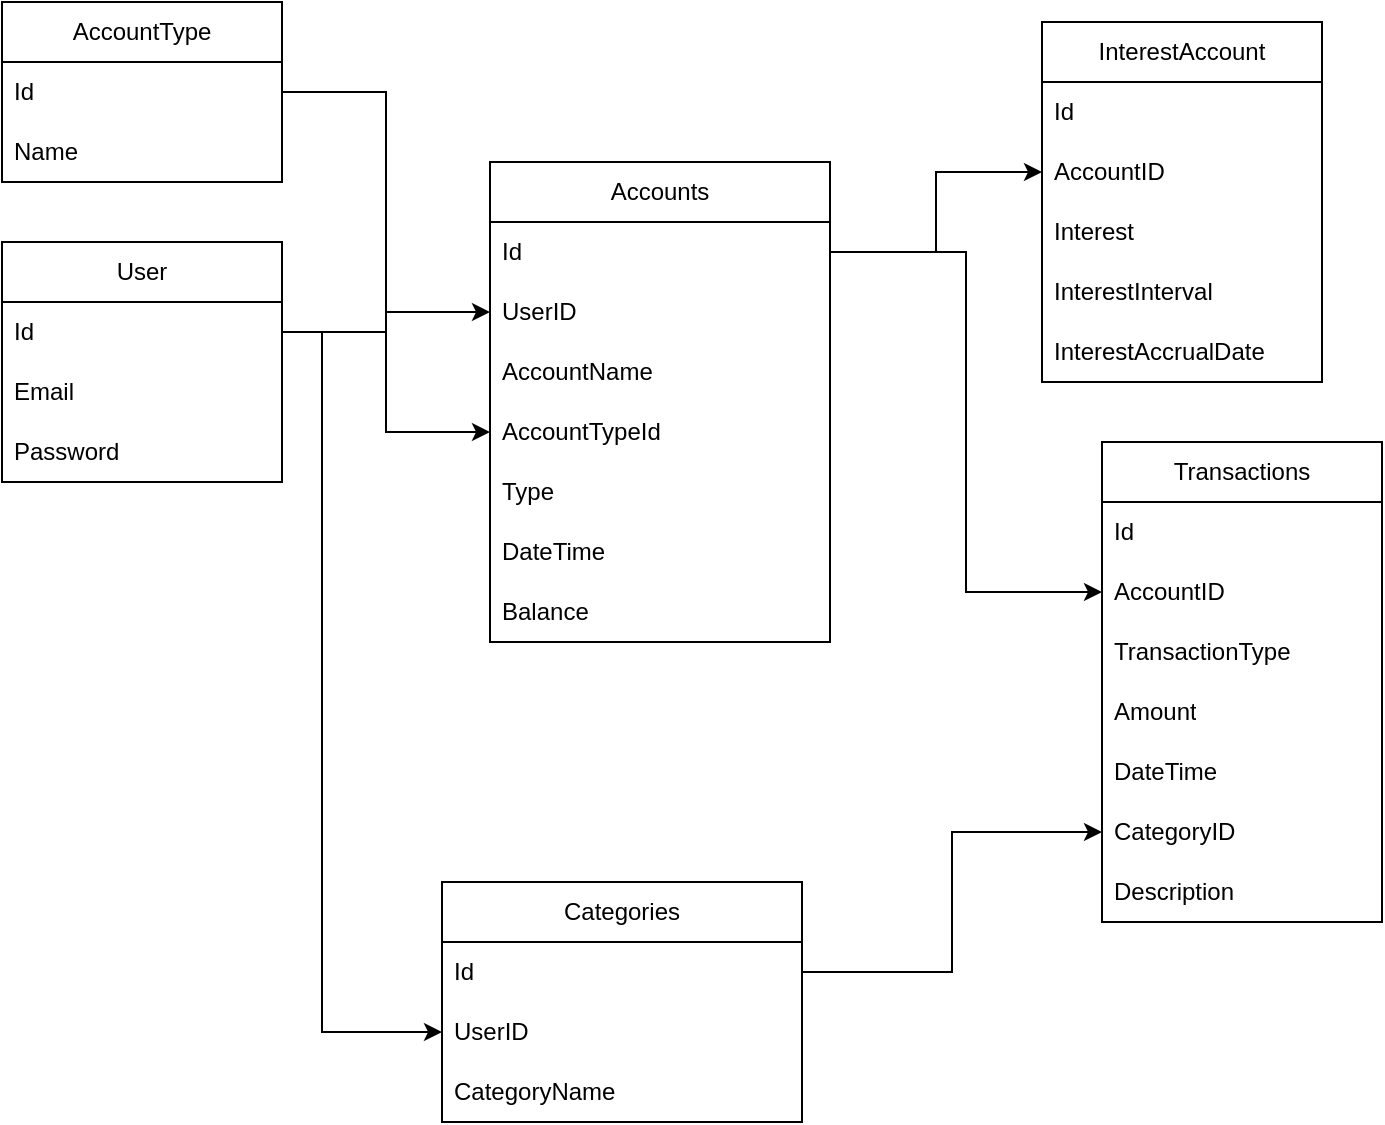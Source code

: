 <mxfile version="22.0.0" type="device">
  <diagram name="Страница — 1" id="wZ3dITBB1czJ1FNXiQSl">
    <mxGraphModel dx="331" dy="1824" grid="1" gridSize="10" guides="1" tooltips="1" connect="1" arrows="1" fold="1" page="1" pageScale="1" pageWidth="827" pageHeight="1169" math="0" shadow="0">
      <root>
        <mxCell id="0" />
        <mxCell id="1" parent="0" />
        <mxCell id="EsVeHaDLepakgORxwBwT-1" value="User" style="swimlane;fontStyle=0;childLayout=stackLayout;horizontal=1;startSize=30;horizontalStack=0;resizeParent=1;resizeParentMax=0;resizeLast=0;collapsible=1;marginBottom=0;whiteSpace=wrap;html=1;" parent="1" vertex="1">
          <mxGeometry y="10" width="140" height="120" as="geometry" />
        </mxCell>
        <mxCell id="EsVeHaDLepakgORxwBwT-2" value="Id" style="text;strokeColor=none;fillColor=none;align=left;verticalAlign=middle;spacingLeft=4;spacingRight=4;overflow=hidden;points=[[0,0.5],[1,0.5]];portConstraint=eastwest;rotatable=0;whiteSpace=wrap;html=1;" parent="EsVeHaDLepakgORxwBwT-1" vertex="1">
          <mxGeometry y="30" width="140" height="30" as="geometry" />
        </mxCell>
        <mxCell id="EsVeHaDLepakgORxwBwT-3" value="Email" style="text;strokeColor=none;fillColor=none;align=left;verticalAlign=middle;spacingLeft=4;spacingRight=4;overflow=hidden;points=[[0,0.5],[1,0.5]];portConstraint=eastwest;rotatable=0;whiteSpace=wrap;html=1;" parent="EsVeHaDLepakgORxwBwT-1" vertex="1">
          <mxGeometry y="60" width="140" height="30" as="geometry" />
        </mxCell>
        <mxCell id="EsVeHaDLepakgORxwBwT-4" value="Password" style="text;strokeColor=none;fillColor=none;align=left;verticalAlign=middle;spacingLeft=4;spacingRight=4;overflow=hidden;points=[[0,0.5],[1,0.5]];portConstraint=eastwest;rotatable=0;whiteSpace=wrap;html=1;" parent="EsVeHaDLepakgORxwBwT-1" vertex="1">
          <mxGeometry y="90" width="140" height="30" as="geometry" />
        </mxCell>
        <mxCell id="EsVeHaDLepakgORxwBwT-5" value="Accounts" style="swimlane;fontStyle=0;childLayout=stackLayout;horizontal=1;startSize=30;horizontalStack=0;resizeParent=1;resizeParentMax=0;resizeLast=0;collapsible=1;marginBottom=0;whiteSpace=wrap;html=1;" parent="1" vertex="1">
          <mxGeometry x="244" y="-30" width="170" height="240" as="geometry">
            <mxRectangle x="340" y="130" width="60" height="30" as="alternateBounds" />
          </mxGeometry>
        </mxCell>
        <mxCell id="EsVeHaDLepakgORxwBwT-6" value="Id" style="text;strokeColor=none;fillColor=none;align=left;verticalAlign=middle;spacingLeft=4;spacingRight=4;overflow=hidden;points=[[0,0.5],[1,0.5]];portConstraint=eastwest;rotatable=0;whiteSpace=wrap;html=1;" parent="EsVeHaDLepakgORxwBwT-5" vertex="1">
          <mxGeometry y="30" width="170" height="30" as="geometry" />
        </mxCell>
        <mxCell id="EsVeHaDLepakgORxwBwT-7" value="UserID " style="text;strokeColor=none;fillColor=none;align=left;verticalAlign=middle;spacingLeft=4;spacingRight=4;overflow=hidden;points=[[0,0.5],[1,0.5]];portConstraint=eastwest;rotatable=0;whiteSpace=wrap;html=1;" parent="EsVeHaDLepakgORxwBwT-5" vertex="1">
          <mxGeometry y="60" width="170" height="30" as="geometry" />
        </mxCell>
        <mxCell id="EsVeHaDLepakgORxwBwT-8" value="AccountName" style="text;strokeColor=none;fillColor=none;align=left;verticalAlign=middle;spacingLeft=4;spacingRight=4;overflow=hidden;points=[[0,0.5],[1,0.5]];portConstraint=eastwest;rotatable=0;whiteSpace=wrap;html=1;" parent="EsVeHaDLepakgORxwBwT-5" vertex="1">
          <mxGeometry y="90" width="170" height="30" as="geometry" />
        </mxCell>
        <mxCell id="jcbx-3SzXetWWdLXSkBv-29" value="AccountTypeId" style="text;strokeColor=none;fillColor=none;align=left;verticalAlign=middle;spacingLeft=4;spacingRight=4;overflow=hidden;points=[[0,0.5],[1,0.5]];portConstraint=eastwest;rotatable=0;whiteSpace=wrap;html=1;" vertex="1" parent="EsVeHaDLepakgORxwBwT-5">
          <mxGeometry y="120" width="170" height="30" as="geometry" />
        </mxCell>
        <mxCell id="EsVeHaDLepakgORxwBwT-9" value="Type" style="text;strokeColor=none;fillColor=none;align=left;verticalAlign=middle;spacingLeft=4;spacingRight=4;overflow=hidden;points=[[0,0.5],[1,0.5]];portConstraint=eastwest;rotatable=0;whiteSpace=wrap;html=1;" parent="EsVeHaDLepakgORxwBwT-5" vertex="1">
          <mxGeometry y="150" width="170" height="30" as="geometry" />
        </mxCell>
        <mxCell id="jcbx-3SzXetWWdLXSkBv-41" value="DateTime" style="text;strokeColor=none;fillColor=none;align=left;verticalAlign=middle;spacingLeft=4;spacingRight=4;overflow=hidden;points=[[0,0.5],[1,0.5]];portConstraint=eastwest;rotatable=0;whiteSpace=wrap;html=1;" vertex="1" parent="EsVeHaDLepakgORxwBwT-5">
          <mxGeometry y="180" width="170" height="30" as="geometry" />
        </mxCell>
        <mxCell id="EsVeHaDLepakgORxwBwT-11" value="Balance" style="text;strokeColor=none;fillColor=none;align=left;verticalAlign=middle;spacingLeft=4;spacingRight=4;overflow=hidden;points=[[0,0.5],[1,0.5]];portConstraint=eastwest;rotatable=0;whiteSpace=wrap;html=1;" parent="EsVeHaDLepakgORxwBwT-5" vertex="1">
          <mxGeometry y="210" width="170" height="30" as="geometry" />
        </mxCell>
        <mxCell id="EsVeHaDLepakgORxwBwT-10" style="edgeStyle=orthogonalEdgeStyle;rounded=0;orthogonalLoop=1;jettySize=auto;html=1;exitX=1;exitY=0.5;exitDx=0;exitDy=0;" parent="1" source="EsVeHaDLepakgORxwBwT-2" target="EsVeHaDLepakgORxwBwT-7" edge="1">
          <mxGeometry relative="1" as="geometry" />
        </mxCell>
        <mxCell id="EsVeHaDLepakgORxwBwT-12" value="Transactions" style="swimlane;fontStyle=0;childLayout=stackLayout;horizontal=1;startSize=30;horizontalStack=0;resizeParent=1;resizeParentMax=0;resizeLast=0;collapsible=1;marginBottom=0;whiteSpace=wrap;html=1;" parent="1" vertex="1">
          <mxGeometry x="550" y="110" width="140" height="240" as="geometry" />
        </mxCell>
        <mxCell id="EsVeHaDLepakgORxwBwT-13" value="Id" style="text;strokeColor=none;fillColor=none;align=left;verticalAlign=middle;spacingLeft=4;spacingRight=4;overflow=hidden;points=[[0,0.5],[1,0.5]];portConstraint=eastwest;rotatable=0;whiteSpace=wrap;html=1;" parent="EsVeHaDLepakgORxwBwT-12" vertex="1">
          <mxGeometry y="30" width="140" height="30" as="geometry" />
        </mxCell>
        <mxCell id="EsVeHaDLepakgORxwBwT-14" value="AccountID " style="text;strokeColor=none;fillColor=none;align=left;verticalAlign=middle;spacingLeft=4;spacingRight=4;overflow=hidden;points=[[0,0.5],[1,0.5]];portConstraint=eastwest;rotatable=0;whiteSpace=wrap;html=1;" parent="EsVeHaDLepakgORxwBwT-12" vertex="1">
          <mxGeometry y="60" width="140" height="30" as="geometry" />
        </mxCell>
        <mxCell id="jcbx-3SzXetWWdLXSkBv-1" value="TransactionType" style="text;strokeColor=none;fillColor=none;align=left;verticalAlign=middle;spacingLeft=4;spacingRight=4;overflow=hidden;points=[[0,0.5],[1,0.5]];portConstraint=eastwest;rotatable=0;whiteSpace=wrap;html=1;" vertex="1" parent="EsVeHaDLepakgORxwBwT-12">
          <mxGeometry y="90" width="140" height="30" as="geometry" />
        </mxCell>
        <mxCell id="EsVeHaDLepakgORxwBwT-15" value="Amount" style="text;strokeColor=none;fillColor=none;align=left;verticalAlign=middle;spacingLeft=4;spacingRight=4;overflow=hidden;points=[[0,0.5],[1,0.5]];portConstraint=eastwest;rotatable=0;whiteSpace=wrap;html=1;" parent="EsVeHaDLepakgORxwBwT-12" vertex="1">
          <mxGeometry y="120" width="140" height="30" as="geometry" />
        </mxCell>
        <mxCell id="EsVeHaDLepakgORxwBwT-18" value="DateTime" style="text;strokeColor=none;fillColor=none;align=left;verticalAlign=middle;spacingLeft=4;spacingRight=4;overflow=hidden;points=[[0,0.5],[1,0.5]];portConstraint=eastwest;rotatable=0;whiteSpace=wrap;html=1;" parent="EsVeHaDLepakgORxwBwT-12" vertex="1">
          <mxGeometry y="150" width="140" height="30" as="geometry" />
        </mxCell>
        <mxCell id="EsVeHaDLepakgORxwBwT-27" value="CategoryID " style="text;strokeColor=none;fillColor=none;align=left;verticalAlign=middle;spacingLeft=4;spacingRight=4;overflow=hidden;points=[[0,0.5],[1,0.5]];portConstraint=eastwest;rotatable=0;whiteSpace=wrap;html=1;" parent="EsVeHaDLepakgORxwBwT-12" vertex="1">
          <mxGeometry y="180" width="140" height="30" as="geometry" />
        </mxCell>
        <mxCell id="EsVeHaDLepakgORxwBwT-17" value="Description" style="text;strokeColor=none;fillColor=none;align=left;verticalAlign=middle;spacingLeft=4;spacingRight=4;overflow=hidden;points=[[0,0.5],[1,0.5]];portConstraint=eastwest;rotatable=0;whiteSpace=wrap;html=1;" parent="EsVeHaDLepakgORxwBwT-12" vertex="1">
          <mxGeometry y="210" width="140" height="30" as="geometry" />
        </mxCell>
        <mxCell id="EsVeHaDLepakgORxwBwT-16" style="edgeStyle=orthogonalEdgeStyle;rounded=0;orthogonalLoop=1;jettySize=auto;html=1;exitX=1;exitY=0.5;exitDx=0;exitDy=0;entryX=0;entryY=0.5;entryDx=0;entryDy=0;" parent="1" source="EsVeHaDLepakgORxwBwT-6" target="EsVeHaDLepakgORxwBwT-14" edge="1">
          <mxGeometry relative="1" as="geometry" />
        </mxCell>
        <mxCell id="EsVeHaDLepakgORxwBwT-19" value="Categories" style="swimlane;fontStyle=0;childLayout=stackLayout;horizontal=1;startSize=30;horizontalStack=0;resizeParent=1;resizeParentMax=0;resizeLast=0;collapsible=1;marginBottom=0;whiteSpace=wrap;html=1;" parent="1" vertex="1">
          <mxGeometry x="220" y="330" width="180" height="120" as="geometry" />
        </mxCell>
        <mxCell id="EsVeHaDLepakgORxwBwT-20" value="Id" style="text;strokeColor=none;fillColor=none;align=left;verticalAlign=middle;spacingLeft=4;spacingRight=4;overflow=hidden;points=[[0,0.5],[1,0.5]];portConstraint=eastwest;rotatable=0;whiteSpace=wrap;html=1;" parent="EsVeHaDLepakgORxwBwT-19" vertex="1">
          <mxGeometry y="30" width="180" height="30" as="geometry" />
        </mxCell>
        <mxCell id="EsVeHaDLepakgORxwBwT-21" value="UserID " style="text;strokeColor=none;fillColor=none;align=left;verticalAlign=middle;spacingLeft=4;spacingRight=4;overflow=hidden;points=[[0,0.5],[1,0.5]];portConstraint=eastwest;rotatable=0;whiteSpace=wrap;html=1;" parent="EsVeHaDLepakgORxwBwT-19" vertex="1">
          <mxGeometry y="60" width="180" height="30" as="geometry" />
        </mxCell>
        <mxCell id="EsVeHaDLepakgORxwBwT-22" value="CategoryName" style="text;strokeColor=none;fillColor=none;align=left;verticalAlign=middle;spacingLeft=4;spacingRight=4;overflow=hidden;points=[[0,0.5],[1,0.5]];portConstraint=eastwest;rotatable=0;whiteSpace=wrap;html=1;" parent="EsVeHaDLepakgORxwBwT-19" vertex="1">
          <mxGeometry y="90" width="180" height="30" as="geometry" />
        </mxCell>
        <mxCell id="EsVeHaDLepakgORxwBwT-28" style="edgeStyle=orthogonalEdgeStyle;rounded=0;orthogonalLoop=1;jettySize=auto;html=1;exitX=1;exitY=0.5;exitDx=0;exitDy=0;entryX=0;entryY=0.5;entryDx=0;entryDy=0;" parent="1" source="EsVeHaDLepakgORxwBwT-20" target="EsVeHaDLepakgORxwBwT-27" edge="1">
          <mxGeometry relative="1" as="geometry" />
        </mxCell>
        <mxCell id="EsVeHaDLepakgORxwBwT-34" style="edgeStyle=orthogonalEdgeStyle;rounded=0;orthogonalLoop=1;jettySize=auto;html=1;exitX=1;exitY=0.5;exitDx=0;exitDy=0;" parent="1" source="EsVeHaDLepakgORxwBwT-2" edge="1">
          <mxGeometry relative="1" as="geometry">
            <Array as="points">
              <mxPoint x="160" y="55" />
              <mxPoint x="160" y="405" />
            </Array>
            <mxPoint x="220" y="405" as="targetPoint" />
          </mxGeometry>
        </mxCell>
        <mxCell id="jcbx-3SzXetWWdLXSkBv-13" value="AccountType" style="swimlane;fontStyle=0;childLayout=stackLayout;horizontal=1;startSize=30;horizontalStack=0;resizeParent=1;resizeParentMax=0;resizeLast=0;collapsible=1;marginBottom=0;whiteSpace=wrap;html=1;" vertex="1" parent="1">
          <mxGeometry y="-110" width="140" height="90" as="geometry" />
        </mxCell>
        <mxCell id="jcbx-3SzXetWWdLXSkBv-14" value="Id" style="text;strokeColor=none;fillColor=none;align=left;verticalAlign=middle;spacingLeft=4;spacingRight=4;overflow=hidden;points=[[0,0.5],[1,0.5]];portConstraint=eastwest;rotatable=0;whiteSpace=wrap;html=1;" vertex="1" parent="jcbx-3SzXetWWdLXSkBv-13">
          <mxGeometry y="30" width="140" height="30" as="geometry" />
        </mxCell>
        <mxCell id="jcbx-3SzXetWWdLXSkBv-15" value="Name" style="text;strokeColor=none;fillColor=none;align=left;verticalAlign=middle;spacingLeft=4;spacingRight=4;overflow=hidden;points=[[0,0.5],[1,0.5]];portConstraint=eastwest;rotatable=0;whiteSpace=wrap;html=1;" vertex="1" parent="jcbx-3SzXetWWdLXSkBv-13">
          <mxGeometry y="60" width="140" height="30" as="geometry" />
        </mxCell>
        <mxCell id="jcbx-3SzXetWWdLXSkBv-31" style="edgeStyle=orthogonalEdgeStyle;rounded=0;orthogonalLoop=1;jettySize=auto;html=1;exitX=1;exitY=0.5;exitDx=0;exitDy=0;entryX=0;entryY=0.5;entryDx=0;entryDy=0;" edge="1" parent="1" source="jcbx-3SzXetWWdLXSkBv-14" target="jcbx-3SzXetWWdLXSkBv-29">
          <mxGeometry relative="1" as="geometry" />
        </mxCell>
        <mxCell id="jcbx-3SzXetWWdLXSkBv-43" value="InterestAccount" style="swimlane;fontStyle=0;childLayout=stackLayout;horizontal=1;startSize=30;horizontalStack=0;resizeParent=1;resizeParentMax=0;resizeLast=0;collapsible=1;marginBottom=0;whiteSpace=wrap;html=1;" vertex="1" parent="1">
          <mxGeometry x="520" y="-100" width="140" height="180" as="geometry" />
        </mxCell>
        <mxCell id="jcbx-3SzXetWWdLXSkBv-33" value="Id" style="text;strokeColor=none;fillColor=none;align=left;verticalAlign=middle;spacingLeft=4;spacingRight=4;overflow=hidden;points=[[0,0.5],[1,0.5]];portConstraint=eastwest;rotatable=0;whiteSpace=wrap;html=1;" vertex="1" parent="jcbx-3SzXetWWdLXSkBv-43">
          <mxGeometry y="30" width="140" height="30" as="geometry" />
        </mxCell>
        <mxCell id="jcbx-3SzXetWWdLXSkBv-49" value="AccountID " style="text;strokeColor=none;fillColor=none;align=left;verticalAlign=middle;spacingLeft=4;spacingRight=4;overflow=hidden;points=[[0,0.5],[1,0.5]];portConstraint=eastwest;rotatable=0;whiteSpace=wrap;html=1;" vertex="1" parent="jcbx-3SzXetWWdLXSkBv-43">
          <mxGeometry y="60" width="140" height="30" as="geometry" />
        </mxCell>
        <mxCell id="jcbx-3SzXetWWdLXSkBv-47" value="Interest" style="text;strokeColor=none;fillColor=none;align=left;verticalAlign=middle;spacingLeft=4;spacingRight=4;overflow=hidden;points=[[0,0.5],[1,0.5]];portConstraint=eastwest;rotatable=0;whiteSpace=wrap;html=1;" vertex="1" parent="jcbx-3SzXetWWdLXSkBv-43">
          <mxGeometry y="90" width="140" height="30" as="geometry" />
        </mxCell>
        <mxCell id="jcbx-3SzXetWWdLXSkBv-34" value="InterestInterval" style="text;strokeColor=none;fillColor=none;align=left;verticalAlign=middle;spacingLeft=4;spacingRight=4;overflow=hidden;points=[[0,0.5],[1,0.5]];portConstraint=eastwest;rotatable=0;whiteSpace=wrap;html=1;" vertex="1" parent="jcbx-3SzXetWWdLXSkBv-43">
          <mxGeometry y="120" width="140" height="30" as="geometry" />
        </mxCell>
        <mxCell id="jcbx-3SzXetWWdLXSkBv-40" value="InterestAccrualDate" style="text;strokeColor=none;fillColor=none;align=left;verticalAlign=middle;spacingLeft=4;spacingRight=4;overflow=hidden;points=[[0,0.5],[1,0.5]];portConstraint=eastwest;rotatable=0;whiteSpace=wrap;html=1;" vertex="1" parent="jcbx-3SzXetWWdLXSkBv-43">
          <mxGeometry y="150" width="140" height="30" as="geometry" />
        </mxCell>
        <mxCell id="jcbx-3SzXetWWdLXSkBv-50" style="edgeStyle=orthogonalEdgeStyle;rounded=0;orthogonalLoop=1;jettySize=auto;html=1;exitX=1;exitY=0.5;exitDx=0;exitDy=0;entryX=0;entryY=0.5;entryDx=0;entryDy=0;" edge="1" parent="1" source="EsVeHaDLepakgORxwBwT-6" target="jcbx-3SzXetWWdLXSkBv-49">
          <mxGeometry relative="1" as="geometry" />
        </mxCell>
      </root>
    </mxGraphModel>
  </diagram>
</mxfile>
